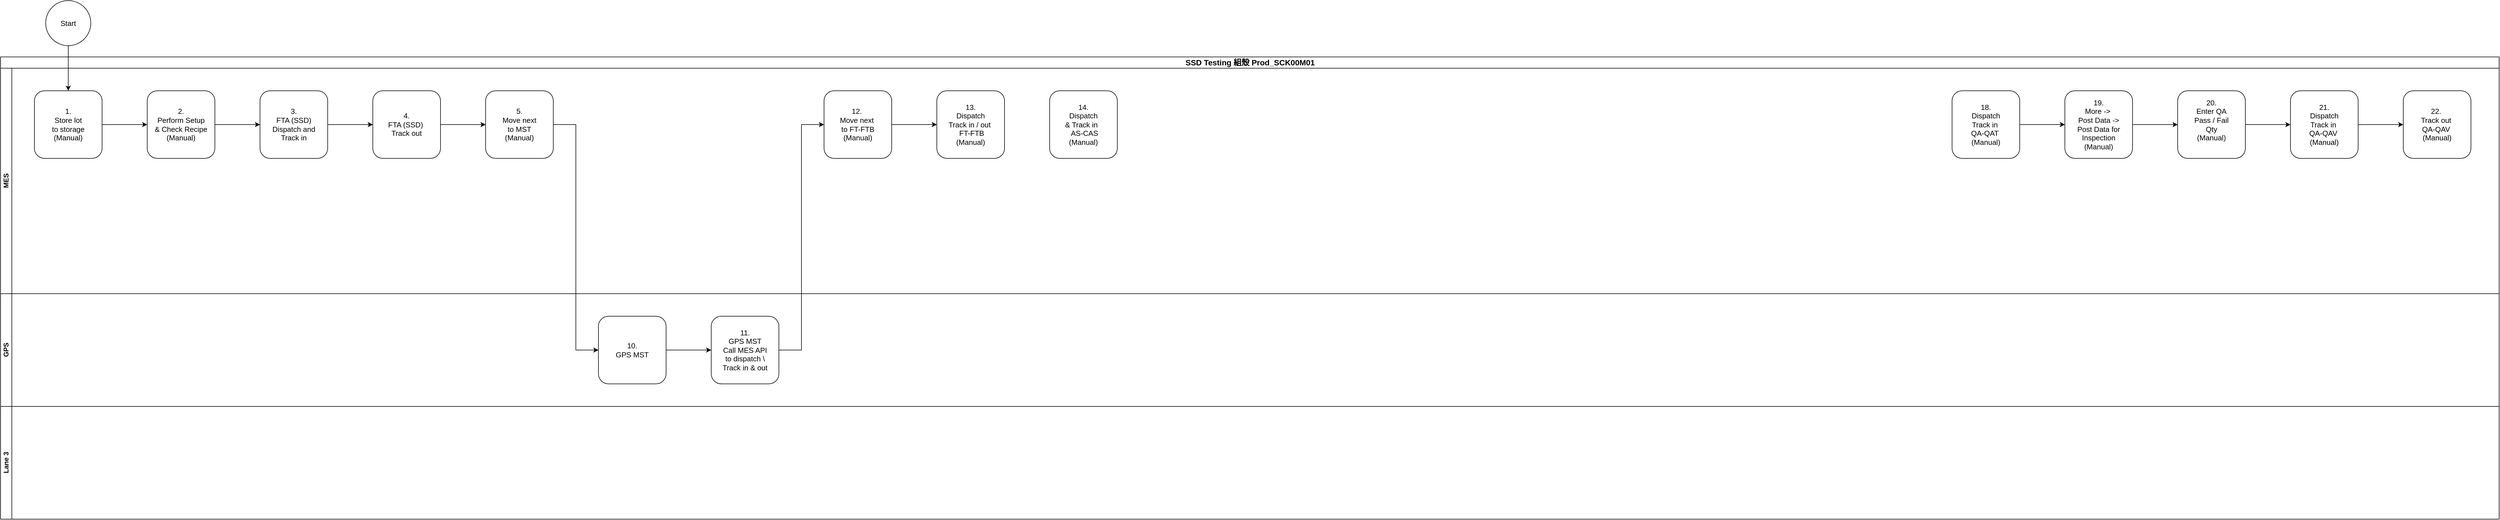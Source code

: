 <mxfile version="22.1.16" type="github" pages="2">
  <diagram name="Testing 組殼 Prod SCK00M01" id="VtEyXnvxtjtlxtF73gRq">
    <mxGraphModel dx="1979" dy="1145" grid="1" gridSize="10" guides="1" tooltips="1" connect="1" arrows="1" fold="1" page="0" pageScale="1" pageWidth="1169" pageHeight="827" math="0" shadow="0">
      <root>
        <mxCell id="ZjPLEvT_vaRUvgcbaxpD-0" />
        <mxCell id="ZjPLEvT_vaRUvgcbaxpD-1" parent="ZjPLEvT_vaRUvgcbaxpD-0" />
        <mxCell id="ZjPLEvT_vaRUvgcbaxpD-2" value="&lt;span style=&quot;font-size: 14px;&quot;&gt;SSD Testing 組殼 Prod_SCK00M01&lt;/span&gt;" style="swimlane;childLayout=stackLayout;resizeParent=1;resizeParentMax=0;horizontal=1;startSize=20;horizontalStack=0;html=1;" vertex="1" parent="ZjPLEvT_vaRUvgcbaxpD-1">
          <mxGeometry x="20" y="140" width="4430" height="820" as="geometry" />
        </mxCell>
        <mxCell id="ZjPLEvT_vaRUvgcbaxpD-3" value="MES" style="swimlane;startSize=20;horizontal=0;html=1;" vertex="1" parent="ZjPLEvT_vaRUvgcbaxpD-2">
          <mxGeometry y="20" width="4430" height="400" as="geometry" />
        </mxCell>
        <mxCell id="ZjPLEvT_vaRUvgcbaxpD-4" style="edgeStyle=orthogonalEdgeStyle;rounded=0;orthogonalLoop=1;jettySize=auto;html=1;exitX=1;exitY=0.5;exitDx=0;exitDy=0;entryX=0;entryY=0.5;entryDx=0;entryDy=0;" edge="1" parent="ZjPLEvT_vaRUvgcbaxpD-3" source="ZjPLEvT_vaRUvgcbaxpD-5" target="ZjPLEvT_vaRUvgcbaxpD-7">
          <mxGeometry relative="1" as="geometry" />
        </mxCell>
        <mxCell id="ZjPLEvT_vaRUvgcbaxpD-5" value="&lt;font style=&quot;font-size: 13px;&quot;&gt;1.&lt;br&gt;Store lot &lt;br&gt;to storage&lt;br&gt;(Manual)&lt;br&gt;&lt;/font&gt;" style="rounded=1;whiteSpace=wrap;html=1;" vertex="1" parent="ZjPLEvT_vaRUvgcbaxpD-3">
          <mxGeometry x="60" y="40" width="120" height="120" as="geometry" />
        </mxCell>
        <mxCell id="ZjPLEvT_vaRUvgcbaxpD-6" style="edgeStyle=orthogonalEdgeStyle;rounded=0;orthogonalLoop=1;jettySize=auto;html=1;exitX=1;exitY=0.5;exitDx=0;exitDy=0;entryX=0;entryY=0.5;entryDx=0;entryDy=0;" edge="1" parent="ZjPLEvT_vaRUvgcbaxpD-3" source="ZjPLEvT_vaRUvgcbaxpD-7" target="ZjPLEvT_vaRUvgcbaxpD-9">
          <mxGeometry relative="1" as="geometry" />
        </mxCell>
        <mxCell id="ZjPLEvT_vaRUvgcbaxpD-7" value="&lt;font style=&quot;font-size: 13px;&quot;&gt;2. &lt;br&gt;Perform Setup&lt;br&gt;&amp;amp; Check Recipe&lt;br&gt;(Manual)&lt;br&gt;&lt;/font&gt;" style="rounded=1;whiteSpace=wrap;html=1;" vertex="1" parent="ZjPLEvT_vaRUvgcbaxpD-3">
          <mxGeometry x="260" y="40" width="120" height="120" as="geometry" />
        </mxCell>
        <mxCell id="ZjPLEvT_vaRUvgcbaxpD-8" style="edgeStyle=orthogonalEdgeStyle;rounded=0;orthogonalLoop=1;jettySize=auto;html=1;exitX=1;exitY=0.5;exitDx=0;exitDy=0;entryX=0;entryY=0.5;entryDx=0;entryDy=0;" edge="1" parent="ZjPLEvT_vaRUvgcbaxpD-3" source="ZjPLEvT_vaRUvgcbaxpD-9" target="ZjPLEvT_vaRUvgcbaxpD-11">
          <mxGeometry relative="1" as="geometry" />
        </mxCell>
        <mxCell id="ZjPLEvT_vaRUvgcbaxpD-9" value="&lt;font style=&quot;font-size: 13px;&quot;&gt;3. &lt;br&gt;FTA (SSD)&lt;br&gt;Dispatch and &lt;br&gt;Track in&lt;br&gt;&lt;/font&gt;" style="rounded=1;whiteSpace=wrap;html=1;" vertex="1" parent="ZjPLEvT_vaRUvgcbaxpD-3">
          <mxGeometry x="460" y="40" width="120" height="120" as="geometry" />
        </mxCell>
        <mxCell id="ZjPLEvT_vaRUvgcbaxpD-10" style="edgeStyle=orthogonalEdgeStyle;rounded=0;orthogonalLoop=1;jettySize=auto;html=1;exitX=1;exitY=0.5;exitDx=0;exitDy=0;entryX=0;entryY=0.5;entryDx=0;entryDy=0;" edge="1" parent="ZjPLEvT_vaRUvgcbaxpD-3" source="ZjPLEvT_vaRUvgcbaxpD-11" target="ZjPLEvT_vaRUvgcbaxpD-17">
          <mxGeometry relative="1" as="geometry">
            <mxPoint x="860" y="100" as="targetPoint" />
          </mxGeometry>
        </mxCell>
        <mxCell id="ZjPLEvT_vaRUvgcbaxpD-11" value="&lt;font style=&quot;font-size: 13px;&quot;&gt;4. &lt;br&gt;FTA (SSD)&amp;nbsp;&lt;br&gt;Track out&lt;br&gt;&lt;/font&gt;" style="rounded=1;whiteSpace=wrap;html=1;" vertex="1" parent="ZjPLEvT_vaRUvgcbaxpD-3">
          <mxGeometry x="660" y="40" width="120" height="120" as="geometry" />
        </mxCell>
        <mxCell id="ZjPLEvT_vaRUvgcbaxpD-17" value="&lt;font style=&quot;font-size: 13px;&quot;&gt;5. &lt;br&gt;Move next &lt;br&gt;to MST&lt;br&gt;(Manual)&lt;br&gt;&lt;/font&gt;" style="rounded=1;whiteSpace=wrap;html=1;" vertex="1" parent="ZjPLEvT_vaRUvgcbaxpD-3">
          <mxGeometry x="860" y="40" width="120" height="120" as="geometry" />
        </mxCell>
        <mxCell id="ZjPLEvT_vaRUvgcbaxpD-35" style="edgeStyle=orthogonalEdgeStyle;rounded=0;orthogonalLoop=1;jettySize=auto;html=1;exitX=1;exitY=0.5;exitDx=0;exitDy=0;entryX=0;entryY=0.5;entryDx=0;entryDy=0;" edge="1" parent="ZjPLEvT_vaRUvgcbaxpD-3" source="ZjPLEvT_vaRUvgcbaxpD-36" target="ZjPLEvT_vaRUvgcbaxpD-38">
          <mxGeometry relative="1" as="geometry" />
        </mxCell>
        <mxCell id="ZjPLEvT_vaRUvgcbaxpD-36" value="&lt;font style=&quot;font-size: 13px;&quot;&gt;12.&amp;nbsp;&lt;br&gt;Move next&amp;nbsp;&lt;br&gt;to FT-FTB&lt;br&gt;(Manual)&lt;br&gt;&lt;/font&gt;" style="rounded=1;whiteSpace=wrap;html=1;" vertex="1" parent="ZjPLEvT_vaRUvgcbaxpD-3">
          <mxGeometry x="1460" y="40" width="120" height="120" as="geometry" />
        </mxCell>
        <mxCell id="ZjPLEvT_vaRUvgcbaxpD-38" value="&lt;font style=&quot;font-size: 13px;&quot;&gt;13. &lt;br&gt;Dispatch&lt;br&gt;Track in / out&amp;nbsp;&lt;br&gt;&amp;nbsp;FT-FTB&lt;br&gt;(Manual)&lt;br&gt;&lt;/font&gt;" style="rounded=1;whiteSpace=wrap;html=1;" vertex="1" parent="ZjPLEvT_vaRUvgcbaxpD-3">
          <mxGeometry x="1660" y="40" width="120" height="120" as="geometry" />
        </mxCell>
        <mxCell id="ZjPLEvT_vaRUvgcbaxpD-39" style="edgeStyle=orthogonalEdgeStyle;rounded=0;orthogonalLoop=1;jettySize=auto;html=1;exitX=1;exitY=0.5;exitDx=0;exitDy=0;entryX=0;entryY=0.5;entryDx=0;entryDy=0;" edge="1" parent="ZjPLEvT_vaRUvgcbaxpD-3" source="ZjPLEvT_vaRUvgcbaxpD-40" target="ZjPLEvT_vaRUvgcbaxpD-42">
          <mxGeometry relative="1" as="geometry" />
        </mxCell>
        <mxCell id="ZjPLEvT_vaRUvgcbaxpD-40" value="&lt;font style=&quot;font-size: 13px;&quot;&gt;18. &lt;br&gt;Dispatch&lt;br&gt;Track in&amp;nbsp;&lt;br&gt;QA-QAT&amp;nbsp;&lt;br&gt;(Manual)&lt;br&gt;&lt;/font&gt;" style="rounded=1;whiteSpace=wrap;html=1;" vertex="1" parent="ZjPLEvT_vaRUvgcbaxpD-3">
          <mxGeometry x="3460" y="40" width="120" height="120" as="geometry" />
        </mxCell>
        <mxCell id="ZjPLEvT_vaRUvgcbaxpD-41" style="edgeStyle=orthogonalEdgeStyle;rounded=0;orthogonalLoop=1;jettySize=auto;html=1;exitX=1;exitY=0.5;exitDx=0;exitDy=0;entryX=0;entryY=0.5;entryDx=0;entryDy=0;" edge="1" parent="ZjPLEvT_vaRUvgcbaxpD-3" source="ZjPLEvT_vaRUvgcbaxpD-42" target="ZjPLEvT_vaRUvgcbaxpD-44">
          <mxGeometry relative="1" as="geometry" />
        </mxCell>
        <mxCell id="ZjPLEvT_vaRUvgcbaxpD-42" value="&lt;font style=&quot;font-size: 13px;&quot;&gt;19. &lt;br&gt;More -&amp;gt;&amp;nbsp;&lt;br&gt;Post Data -&amp;gt;&lt;br&gt;Post Data for Inspection&lt;br&gt;(Manual)&lt;br&gt;&lt;/font&gt;" style="rounded=1;whiteSpace=wrap;html=1;" vertex="1" parent="ZjPLEvT_vaRUvgcbaxpD-3">
          <mxGeometry x="3660" y="40" width="120" height="120" as="geometry" />
        </mxCell>
        <mxCell id="ZjPLEvT_vaRUvgcbaxpD-43" style="edgeStyle=orthogonalEdgeStyle;rounded=0;orthogonalLoop=1;jettySize=auto;html=1;exitX=1;exitY=0.5;exitDx=0;exitDy=0;entryX=0;entryY=0.5;entryDx=0;entryDy=0;" edge="1" parent="ZjPLEvT_vaRUvgcbaxpD-3" source="ZjPLEvT_vaRUvgcbaxpD-44" target="ZjPLEvT_vaRUvgcbaxpD-46">
          <mxGeometry relative="1" as="geometry" />
        </mxCell>
        <mxCell id="ZjPLEvT_vaRUvgcbaxpD-44" value="&lt;font style=&quot;font-size: 13px;&quot;&gt;20. &lt;br&gt;Enter QA &lt;br&gt;Pass / Fail&lt;br&gt;Qty&lt;br&gt;(Manual)&lt;br&gt;&lt;br&gt;&lt;/font&gt;" style="rounded=1;whiteSpace=wrap;html=1;" vertex="1" parent="ZjPLEvT_vaRUvgcbaxpD-3">
          <mxGeometry x="3860" y="40" width="120" height="120" as="geometry" />
        </mxCell>
        <mxCell id="ZjPLEvT_vaRUvgcbaxpD-45" style="edgeStyle=orthogonalEdgeStyle;rounded=0;orthogonalLoop=1;jettySize=auto;html=1;exitX=1;exitY=0.5;exitDx=0;exitDy=0;entryX=0;entryY=0.5;entryDx=0;entryDy=0;" edge="1" parent="ZjPLEvT_vaRUvgcbaxpD-3" source="ZjPLEvT_vaRUvgcbaxpD-46" target="ZjPLEvT_vaRUvgcbaxpD-47">
          <mxGeometry relative="1" as="geometry" />
        </mxCell>
        <mxCell id="ZjPLEvT_vaRUvgcbaxpD-46" value="&lt;font style=&quot;font-size: 13px;&quot;&gt;21. &lt;br&gt;Dispatch&lt;br&gt;Track in&amp;nbsp;&lt;br&gt;QA-QAV&amp;nbsp;&lt;br&gt;(Manual)&lt;br&gt;&lt;/font&gt;" style="rounded=1;whiteSpace=wrap;html=1;" vertex="1" parent="ZjPLEvT_vaRUvgcbaxpD-3">
          <mxGeometry x="4060" y="40" width="120" height="120" as="geometry" />
        </mxCell>
        <mxCell id="ZjPLEvT_vaRUvgcbaxpD-47" value="&lt;font style=&quot;font-size: 13px;&quot;&gt;22.&amp;nbsp;&lt;br&gt;Track out&amp;nbsp;&lt;br&gt;QA-QAV&amp;nbsp;&lt;br&gt;(Manual)&lt;br&gt;&lt;/font&gt;" style="rounded=1;whiteSpace=wrap;html=1;" vertex="1" parent="ZjPLEvT_vaRUvgcbaxpD-3">
          <mxGeometry x="4260" y="40" width="120" height="120" as="geometry" />
        </mxCell>
        <mxCell id="FKZvdiM3d8KpAC-lXiIu-1" value="&lt;font style=&quot;font-size: 13px;&quot;&gt;14. &lt;br&gt;Dispatch &lt;br&gt;&amp;amp; Track in&amp;nbsp;&amp;nbsp;&lt;br&gt;&amp;nbsp;AS-CAS&lt;br&gt;(Manual)&lt;br&gt;&lt;/font&gt;" style="rounded=1;whiteSpace=wrap;html=1;" vertex="1" parent="ZjPLEvT_vaRUvgcbaxpD-3">
          <mxGeometry x="1860" y="40" width="120" height="120" as="geometry" />
        </mxCell>
        <mxCell id="ZjPLEvT_vaRUvgcbaxpD-48" value="GPS" style="swimlane;startSize=20;horizontal=0;html=1;" vertex="1" parent="ZjPLEvT_vaRUvgcbaxpD-2">
          <mxGeometry y="420" width="4430" height="200" as="geometry" />
        </mxCell>
        <mxCell id="ZjPLEvT_vaRUvgcbaxpD-49" style="edgeStyle=orthogonalEdgeStyle;rounded=0;orthogonalLoop=1;jettySize=auto;html=1;exitX=1;exitY=0.5;exitDx=0;exitDy=0;entryX=0;entryY=0.5;entryDx=0;entryDy=0;" edge="1" parent="ZjPLEvT_vaRUvgcbaxpD-48" source="ZjPLEvT_vaRUvgcbaxpD-50" target="ZjPLEvT_vaRUvgcbaxpD-51">
          <mxGeometry relative="1" as="geometry" />
        </mxCell>
        <mxCell id="ZjPLEvT_vaRUvgcbaxpD-50" value="&lt;font style=&quot;font-size: 13px;&quot;&gt;10. &lt;br&gt;GPS MST&lt;br&gt;&lt;/font&gt;" style="rounded=1;whiteSpace=wrap;html=1;" vertex="1" parent="ZjPLEvT_vaRUvgcbaxpD-48">
          <mxGeometry x="1060" y="40" width="120" height="120" as="geometry" />
        </mxCell>
        <mxCell id="ZjPLEvT_vaRUvgcbaxpD-51" value="&lt;font style=&quot;font-size: 13px;&quot;&gt;11. &lt;br&gt;GPS MST&lt;br&gt;Call MES API &lt;br&gt;to dispatch \&lt;br&gt;Track in &amp;amp; out&lt;br&gt;&lt;/font&gt;" style="rounded=1;whiteSpace=wrap;html=1;" vertex="1" parent="ZjPLEvT_vaRUvgcbaxpD-48">
          <mxGeometry x="1260" y="40" width="120" height="120" as="geometry" />
        </mxCell>
        <mxCell id="ZjPLEvT_vaRUvgcbaxpD-52" value="Lane 3" style="swimlane;startSize=20;horizontal=0;html=1;" vertex="1" parent="ZjPLEvT_vaRUvgcbaxpD-2">
          <mxGeometry y="620" width="4430" height="200" as="geometry" />
        </mxCell>
        <mxCell id="ZjPLEvT_vaRUvgcbaxpD-53" style="edgeStyle=orthogonalEdgeStyle;rounded=0;orthogonalLoop=1;jettySize=auto;html=1;exitX=1;exitY=0.5;exitDx=0;exitDy=0;entryX=0;entryY=0.5;entryDx=0;entryDy=0;" edge="1" parent="ZjPLEvT_vaRUvgcbaxpD-2" source="ZjPLEvT_vaRUvgcbaxpD-17" target="ZjPLEvT_vaRUvgcbaxpD-50">
          <mxGeometry relative="1" as="geometry" />
        </mxCell>
        <mxCell id="FKZvdiM3d8KpAC-lXiIu-0" style="edgeStyle=orthogonalEdgeStyle;rounded=0;orthogonalLoop=1;jettySize=auto;html=1;exitX=1;exitY=0.5;exitDx=0;exitDy=0;entryX=0;entryY=0.5;entryDx=0;entryDy=0;" edge="1" parent="ZjPLEvT_vaRUvgcbaxpD-2" source="ZjPLEvT_vaRUvgcbaxpD-51" target="ZjPLEvT_vaRUvgcbaxpD-36">
          <mxGeometry relative="1" as="geometry" />
        </mxCell>
        <mxCell id="ZjPLEvT_vaRUvgcbaxpD-55" style="edgeStyle=orthogonalEdgeStyle;rounded=0;orthogonalLoop=1;jettySize=auto;html=1;exitX=0.5;exitY=1;exitDx=0;exitDy=0;entryX=0.5;entryY=0;entryDx=0;entryDy=0;" edge="1" parent="ZjPLEvT_vaRUvgcbaxpD-1" source="ZjPLEvT_vaRUvgcbaxpD-56" target="ZjPLEvT_vaRUvgcbaxpD-5">
          <mxGeometry relative="1" as="geometry" />
        </mxCell>
        <mxCell id="ZjPLEvT_vaRUvgcbaxpD-56" value="&lt;font style=&quot;font-size: 13px;&quot;&gt;Start&lt;/font&gt;" style="ellipse;whiteSpace=wrap;html=1;aspect=fixed;" vertex="1" parent="ZjPLEvT_vaRUvgcbaxpD-1">
          <mxGeometry x="100" y="40" width="80" height="80" as="geometry" />
        </mxCell>
      </root>
    </mxGraphModel>
  </diagram>
  <diagram name="SSD Testing 不組殼 Prod S0K00M01" id="Mfq-cFtSlNQOb0LYSINd">
    <mxGraphModel dx="2328" dy="1347" grid="1" gridSize="10" guides="1" tooltips="1" connect="1" arrows="1" fold="1" page="0" pageScale="1" pageWidth="1169" pageHeight="827" math="0" shadow="0">
      <root>
        <mxCell id="0" />
        <mxCell id="1" parent="0" />
        <mxCell id="GfFlqZ9XHPKxG8nevZgK-1" value="&lt;span style=&quot;font-size: 14px;&quot;&gt;SSD Testing 不組殼 Prod_S0K00M01&lt;/span&gt;" style="swimlane;childLayout=stackLayout;resizeParent=1;resizeParentMax=0;horizontal=1;startSize=20;horizontalStack=0;html=1;" vertex="1" parent="1">
          <mxGeometry x="20" y="140" width="4430" height="820" as="geometry" />
        </mxCell>
        <mxCell id="GfFlqZ9XHPKxG8nevZgK-2" value="MES" style="swimlane;startSize=20;horizontal=0;html=1;" vertex="1" parent="GfFlqZ9XHPKxG8nevZgK-1">
          <mxGeometry y="20" width="4430" height="400" as="geometry" />
        </mxCell>
        <mxCell id="GfFlqZ9XHPKxG8nevZgK-11" style="edgeStyle=orthogonalEdgeStyle;rounded=0;orthogonalLoop=1;jettySize=auto;html=1;exitX=1;exitY=0.5;exitDx=0;exitDy=0;entryX=0;entryY=0.5;entryDx=0;entryDy=0;" edge="1" parent="GfFlqZ9XHPKxG8nevZgK-2" source="GfFlqZ9XHPKxG8nevZgK-6" target="GfFlqZ9XHPKxG8nevZgK-8">
          <mxGeometry relative="1" as="geometry" />
        </mxCell>
        <mxCell id="GfFlqZ9XHPKxG8nevZgK-6" value="&lt;font style=&quot;font-size: 13px;&quot;&gt;1.&lt;br&gt;Store lot &lt;br&gt;to storage&lt;br&gt;(Manual)&lt;br&gt;&lt;/font&gt;" style="rounded=1;whiteSpace=wrap;html=1;" vertex="1" parent="GfFlqZ9XHPKxG8nevZgK-2">
          <mxGeometry x="60" y="40" width="120" height="120" as="geometry" />
        </mxCell>
        <mxCell id="GfFlqZ9XHPKxG8nevZgK-12" style="edgeStyle=orthogonalEdgeStyle;rounded=0;orthogonalLoop=1;jettySize=auto;html=1;exitX=1;exitY=0.5;exitDx=0;exitDy=0;entryX=0;entryY=0.5;entryDx=0;entryDy=0;" edge="1" parent="GfFlqZ9XHPKxG8nevZgK-2" source="GfFlqZ9XHPKxG8nevZgK-8" target="GfFlqZ9XHPKxG8nevZgK-10">
          <mxGeometry relative="1" as="geometry" />
        </mxCell>
        <mxCell id="GfFlqZ9XHPKxG8nevZgK-8" value="&lt;font style=&quot;font-size: 13px;&quot;&gt;2. &lt;br&gt;Perform Setup&lt;br&gt;&amp;amp; Check Recipe&amp;nbsp;&lt;br&gt;on FTA, FTB, QCT&lt;br&gt;(Manual)&lt;br&gt;&lt;br&gt;&lt;/font&gt;" style="rounded=1;whiteSpace=wrap;html=1;" vertex="1" parent="GfFlqZ9XHPKxG8nevZgK-2">
          <mxGeometry x="260" y="40" width="120" height="120" as="geometry" />
        </mxCell>
        <mxCell id="GfFlqZ9XHPKxG8nevZgK-14" style="edgeStyle=orthogonalEdgeStyle;rounded=0;orthogonalLoop=1;jettySize=auto;html=1;exitX=1;exitY=0.5;exitDx=0;exitDy=0;entryX=0;entryY=0.5;entryDx=0;entryDy=0;" edge="1" parent="GfFlqZ9XHPKxG8nevZgK-2" source="GfFlqZ9XHPKxG8nevZgK-10" target="GfFlqZ9XHPKxG8nevZgK-13">
          <mxGeometry relative="1" as="geometry" />
        </mxCell>
        <mxCell id="GfFlqZ9XHPKxG8nevZgK-10" value="&lt;font style=&quot;font-size: 13px;&quot;&gt;3. &lt;br&gt;FTA (SSD)&lt;br&gt;Dispatch and &lt;br&gt;Track in&lt;br&gt;&lt;/font&gt;" style="rounded=1;whiteSpace=wrap;html=1;" vertex="1" parent="GfFlqZ9XHPKxG8nevZgK-2">
          <mxGeometry x="460" y="40" width="120" height="120" as="geometry" />
        </mxCell>
        <mxCell id="GfFlqZ9XHPKxG8nevZgK-16" style="edgeStyle=orthogonalEdgeStyle;rounded=0;orthogonalLoop=1;jettySize=auto;html=1;exitX=1;exitY=0.5;exitDx=0;exitDy=0;entryX=0;entryY=0.5;entryDx=0;entryDy=0;" edge="1" parent="GfFlqZ9XHPKxG8nevZgK-2" source="GfFlqZ9XHPKxG8nevZgK-13" target="GfFlqZ9XHPKxG8nevZgK-15">
          <mxGeometry relative="1" as="geometry" />
        </mxCell>
        <mxCell id="GfFlqZ9XHPKxG8nevZgK-13" value="&lt;font style=&quot;font-size: 13px;&quot;&gt;4. &lt;br&gt;FTA (SSD)&amp;nbsp;&lt;br&gt;Track out&lt;br&gt;&lt;/font&gt;" style="rounded=1;whiteSpace=wrap;html=1;" vertex="1" parent="GfFlqZ9XHPKxG8nevZgK-2">
          <mxGeometry x="660" y="40" width="120" height="120" as="geometry" />
        </mxCell>
        <mxCell id="GfFlqZ9XHPKxG8nevZgK-20" style="edgeStyle=orthogonalEdgeStyle;rounded=0;orthogonalLoop=1;jettySize=auto;html=1;exitX=0.5;exitY=1;exitDx=0;exitDy=0;entryX=0;entryY=0.5;entryDx=0;entryDy=0;" edge="1" parent="GfFlqZ9XHPKxG8nevZgK-2" source="GfFlqZ9XHPKxG8nevZgK-15" target="GfFlqZ9XHPKxG8nevZgK-19">
          <mxGeometry relative="1" as="geometry" />
        </mxCell>
        <mxCell id="GfFlqZ9XHPKxG8nevZgK-22" value="&lt;font style=&quot;font-size: 13px;&quot;&gt;Yes&lt;/font&gt;" style="edgeLabel;html=1;align=center;verticalAlign=middle;resizable=0;points=[];" vertex="1" connectable="0" parent="GfFlqZ9XHPKxG8nevZgK-20">
          <mxGeometry x="-0.586" y="-1" relative="1" as="geometry">
            <mxPoint as="offset" />
          </mxGeometry>
        </mxCell>
        <mxCell id="GfFlqZ9XHPKxG8nevZgK-35" style="edgeStyle=orthogonalEdgeStyle;rounded=0;orthogonalLoop=1;jettySize=auto;html=1;exitX=1;exitY=0.5;exitDx=0;exitDy=0;" edge="1" parent="GfFlqZ9XHPKxG8nevZgK-2" source="GfFlqZ9XHPKxG8nevZgK-15">
          <mxGeometry relative="1" as="geometry">
            <mxPoint x="1660" y="100" as="targetPoint" />
          </mxGeometry>
        </mxCell>
        <mxCell id="GfFlqZ9XHPKxG8nevZgK-36" value="&lt;font style=&quot;font-size: 13px;&quot;&gt;No&lt;/font&gt;" style="edgeLabel;html=1;align=center;verticalAlign=middle;resizable=0;points=[];" vertex="1" connectable="0" parent="GfFlqZ9XHPKxG8nevZgK-35">
          <mxGeometry x="-0.23" y="-1" relative="1" as="geometry">
            <mxPoint as="offset" />
          </mxGeometry>
        </mxCell>
        <mxCell id="GfFlqZ9XHPKxG8nevZgK-15" value="&lt;font style=&quot;font-size: 13px;&quot;&gt;5. &lt;br&gt;Is 上載板 (Load)?&lt;br&gt;( 是否使用&lt;br&gt;MST 960機台 )&amp;nbsp;&lt;br&gt;&lt;/font&gt;" style="rhombus;whiteSpace=wrap;html=1;" vertex="1" parent="GfFlqZ9XHPKxG8nevZgK-2">
          <mxGeometry x="860" y="40" width="120" height="120" as="geometry" />
        </mxCell>
        <mxCell id="GfFlqZ9XHPKxG8nevZgK-17" value="&lt;font style=&quot;font-size: 13px;&quot;&gt;9. &lt;br&gt;Move next &lt;br&gt;to MST&lt;br&gt;(Manual)&lt;br&gt;&lt;/font&gt;" style="rounded=1;whiteSpace=wrap;html=1;" vertex="1" parent="GfFlqZ9XHPKxG8nevZgK-2">
          <mxGeometry x="1660" y="40" width="120" height="120" as="geometry" />
        </mxCell>
        <mxCell id="GfFlqZ9XHPKxG8nevZgK-26" style="edgeStyle=orthogonalEdgeStyle;rounded=0;orthogonalLoop=1;jettySize=auto;html=1;exitX=1;exitY=0.5;exitDx=0;exitDy=0;" edge="1" parent="GfFlqZ9XHPKxG8nevZgK-2" source="GfFlqZ9XHPKxG8nevZgK-19" target="GfFlqZ9XHPKxG8nevZgK-24">
          <mxGeometry relative="1" as="geometry" />
        </mxCell>
        <mxCell id="GfFlqZ9XHPKxG8nevZgK-19" value="&lt;font style=&quot;font-size: 13px;&quot;&gt;6. &lt;br&gt;Move next&lt;br&gt;to LN-BMS&lt;br&gt;(optional step)&lt;br&gt;(Manual)&lt;br&gt;&lt;br&gt;&lt;/font&gt;" style="rounded=1;whiteSpace=wrap;html=1;" vertex="1" parent="GfFlqZ9XHPKxG8nevZgK-2">
          <mxGeometry x="1060" y="240" width="120" height="120" as="geometry" />
        </mxCell>
        <mxCell id="GfFlqZ9XHPKxG8nevZgK-27" style="edgeStyle=orthogonalEdgeStyle;rounded=0;orthogonalLoop=1;jettySize=auto;html=1;exitX=1;exitY=0.5;exitDx=0;exitDy=0;entryX=0;entryY=0.5;entryDx=0;entryDy=0;" edge="1" parent="GfFlqZ9XHPKxG8nevZgK-2" source="GfFlqZ9XHPKxG8nevZgK-24" target="GfFlqZ9XHPKxG8nevZgK-25">
          <mxGeometry relative="1" as="geometry" />
        </mxCell>
        <mxCell id="GfFlqZ9XHPKxG8nevZgK-24" value="&lt;font style=&quot;font-size: 13px;&quot;&gt;7. &lt;br&gt;Track in to&amp;nbsp;&lt;br&gt;LN-BMS&lt;br&gt;(Manual)&lt;br&gt;&lt;/font&gt;" style="rounded=1;whiteSpace=wrap;html=1;" vertex="1" parent="GfFlqZ9XHPKxG8nevZgK-2">
          <mxGeometry x="1260" y="240" width="120" height="120" as="geometry" />
        </mxCell>
        <mxCell id="GfFlqZ9XHPKxG8nevZgK-28" style="edgeStyle=orthogonalEdgeStyle;rounded=0;orthogonalLoop=1;jettySize=auto;html=1;exitX=1;exitY=0.5;exitDx=0;exitDy=0;entryX=0;entryY=0.5;entryDx=0;entryDy=0;" edge="1" parent="GfFlqZ9XHPKxG8nevZgK-2" source="GfFlqZ9XHPKxG8nevZgK-25" target="GfFlqZ9XHPKxG8nevZgK-17">
          <mxGeometry relative="1" as="geometry" />
        </mxCell>
        <mxCell id="GfFlqZ9XHPKxG8nevZgK-25" value="&lt;font style=&quot;font-size: 13px;&quot;&gt;8. &lt;br&gt;Track out&amp;nbsp;&lt;br&gt;LN-BMS&lt;br&gt;(Manual)&lt;br&gt;&lt;/font&gt;" style="rounded=1;whiteSpace=wrap;html=1;" vertex="1" parent="GfFlqZ9XHPKxG8nevZgK-2">
          <mxGeometry x="1460" y="240" width="120" height="120" as="geometry" />
        </mxCell>
        <mxCell id="GfFlqZ9XHPKxG8nevZgK-38" style="edgeStyle=orthogonalEdgeStyle;rounded=0;orthogonalLoop=1;jettySize=auto;html=1;exitX=1;exitY=0.5;exitDx=0;exitDy=0;entryX=0;entryY=0.5;entryDx=0;entryDy=0;" edge="1" parent="GfFlqZ9XHPKxG8nevZgK-2" source="GfFlqZ9XHPKxG8nevZgK-33" target="GfFlqZ9XHPKxG8nevZgK-37">
          <mxGeometry relative="1" as="geometry" />
        </mxCell>
        <mxCell id="GfFlqZ9XHPKxG8nevZgK-43" value="&lt;font style=&quot;font-size: 13px;&quot;&gt;Yes&lt;/font&gt;" style="edgeLabel;html=1;align=center;verticalAlign=middle;resizable=0;points=[];" vertex="1" connectable="0" parent="GfFlqZ9XHPKxG8nevZgK-38">
          <mxGeometry x="-0.25" y="1" relative="1" as="geometry">
            <mxPoint as="offset" />
          </mxGeometry>
        </mxCell>
        <mxCell id="GfFlqZ9XHPKxG8nevZgK-45" style="edgeStyle=orthogonalEdgeStyle;rounded=0;orthogonalLoop=1;jettySize=auto;html=1;exitX=0.5;exitY=0;exitDx=0;exitDy=0;entryX=0;entryY=0.5;entryDx=0;entryDy=0;" edge="1" parent="GfFlqZ9XHPKxG8nevZgK-2" source="GfFlqZ9XHPKxG8nevZgK-33" target="GfFlqZ9XHPKxG8nevZgK-44">
          <mxGeometry relative="1" as="geometry" />
        </mxCell>
        <mxCell id="GfFlqZ9XHPKxG8nevZgK-46" value="&lt;font style=&quot;font-size: 13px;&quot;&gt;No&lt;/font&gt;" style="edgeLabel;html=1;align=center;verticalAlign=middle;resizable=0;points=[];" vertex="1" connectable="0" parent="GfFlqZ9XHPKxG8nevZgK-45">
          <mxGeometry x="-0.875" relative="1" as="geometry">
            <mxPoint as="offset" />
          </mxGeometry>
        </mxCell>
        <mxCell id="GfFlqZ9XHPKxG8nevZgK-33" value="&lt;font style=&quot;font-size: 13px;&quot;&gt;12. &lt;br&gt;Is 下載(unload)?&lt;br&gt;( 是否使用&lt;br&gt;MST 960機台 )&amp;nbsp;&lt;br&gt;&lt;/font&gt;" style="rhombus;whiteSpace=wrap;html=1;" vertex="1" parent="GfFlqZ9XHPKxG8nevZgK-2">
          <mxGeometry x="2260" y="240" width="120" height="120" as="geometry" />
        </mxCell>
        <mxCell id="GfFlqZ9XHPKxG8nevZgK-42" style="edgeStyle=orthogonalEdgeStyle;rounded=0;orthogonalLoop=1;jettySize=auto;html=1;exitX=1;exitY=0.5;exitDx=0;exitDy=0;entryX=0;entryY=0.5;entryDx=0;entryDy=0;" edge="1" parent="GfFlqZ9XHPKxG8nevZgK-2" source="GfFlqZ9XHPKxG8nevZgK-37" target="GfFlqZ9XHPKxG8nevZgK-40">
          <mxGeometry relative="1" as="geometry" />
        </mxCell>
        <mxCell id="GfFlqZ9XHPKxG8nevZgK-37" value="&lt;font style=&quot;font-size: 13px;&quot;&gt;13. &lt;br&gt;Move Next &lt;br&gt;to&amp;nbsp;LN-AMS&lt;br&gt;(Optional Step)&lt;br&gt;(Manual)&lt;br&gt;&lt;/font&gt;" style="rounded=1;whiteSpace=wrap;html=1;" vertex="1" parent="GfFlqZ9XHPKxG8nevZgK-2">
          <mxGeometry x="2460" y="240" width="120" height="120" as="geometry" />
        </mxCell>
        <mxCell id="GfFlqZ9XHPKxG8nevZgK-40" value="&lt;font style=&quot;font-size: 13px;&quot;&gt;14. &lt;br&gt;Track in to&amp;nbsp;&lt;br&gt;LN-AMS&lt;br&gt;(Manual)&lt;br&gt;&lt;/font&gt;" style="rounded=1;whiteSpace=wrap;html=1;" vertex="1" parent="GfFlqZ9XHPKxG8nevZgK-2">
          <mxGeometry x="2660" y="240" width="120" height="120" as="geometry" />
        </mxCell>
        <mxCell id="GfFlqZ9XHPKxG8nevZgK-47" style="edgeStyle=orthogonalEdgeStyle;rounded=0;orthogonalLoop=1;jettySize=auto;html=1;exitX=1;exitY=0.5;exitDx=0;exitDy=0;entryX=0;entryY=0.5;entryDx=0;entryDy=0;" edge="1" parent="GfFlqZ9XHPKxG8nevZgK-2" source="GfFlqZ9XHPKxG8nevZgK-41" target="GfFlqZ9XHPKxG8nevZgK-44">
          <mxGeometry relative="1" as="geometry" />
        </mxCell>
        <mxCell id="GfFlqZ9XHPKxG8nevZgK-41" value="&lt;font style=&quot;font-size: 13px;&quot;&gt;15. &lt;br&gt;Track out&amp;nbsp;&lt;br&gt;LN-AMS&lt;br&gt;(Manual)&lt;br&gt;&lt;/font&gt;" style="rounded=1;whiteSpace=wrap;html=1;" vertex="1" parent="GfFlqZ9XHPKxG8nevZgK-2">
          <mxGeometry x="2860" y="240" width="120" height="120" as="geometry" />
        </mxCell>
        <mxCell id="GfFlqZ9XHPKxG8nevZgK-39" style="edgeStyle=orthogonalEdgeStyle;rounded=0;orthogonalLoop=1;jettySize=auto;html=1;exitX=1;exitY=0.5;exitDx=0;exitDy=0;entryX=0;entryY=0.5;entryDx=0;entryDy=0;" edge="1" parent="GfFlqZ9XHPKxG8nevZgK-2" source="GfFlqZ9XHPKxG8nevZgK-40" target="GfFlqZ9XHPKxG8nevZgK-41">
          <mxGeometry relative="1" as="geometry" />
        </mxCell>
        <mxCell id="GfFlqZ9XHPKxG8nevZgK-49" style="edgeStyle=orthogonalEdgeStyle;rounded=0;orthogonalLoop=1;jettySize=auto;html=1;exitX=1;exitY=0.5;exitDx=0;exitDy=0;entryX=0;entryY=0.5;entryDx=0;entryDy=0;" edge="1" parent="GfFlqZ9XHPKxG8nevZgK-2" source="GfFlqZ9XHPKxG8nevZgK-44" target="GfFlqZ9XHPKxG8nevZgK-48">
          <mxGeometry relative="1" as="geometry" />
        </mxCell>
        <mxCell id="GfFlqZ9XHPKxG8nevZgK-44" value="&lt;font style=&quot;font-size: 13px;&quot;&gt;16.&amp;nbsp;&lt;br&gt;Move next&amp;nbsp;&lt;br&gt;to FT-FTB&lt;br&gt;(Manual)&lt;br&gt;&lt;/font&gt;" style="rounded=1;whiteSpace=wrap;html=1;" vertex="1" parent="GfFlqZ9XHPKxG8nevZgK-2">
          <mxGeometry x="3060" y="40" width="120" height="120" as="geometry" />
        </mxCell>
        <mxCell id="GfFlqZ9XHPKxG8nevZgK-51" style="edgeStyle=orthogonalEdgeStyle;rounded=0;orthogonalLoop=1;jettySize=auto;html=1;exitX=1;exitY=0.5;exitDx=0;exitDy=0;entryX=0;entryY=0.5;entryDx=0;entryDy=0;" edge="1" parent="GfFlqZ9XHPKxG8nevZgK-2" source="GfFlqZ9XHPKxG8nevZgK-48" target="GfFlqZ9XHPKxG8nevZgK-50">
          <mxGeometry relative="1" as="geometry" />
        </mxCell>
        <mxCell id="GfFlqZ9XHPKxG8nevZgK-48" value="&lt;font style=&quot;font-size: 13px;&quot;&gt;17. &lt;br&gt;Dispatch&lt;br&gt;Track in / out&amp;nbsp;&lt;br&gt;&amp;nbsp;FT-FTB&lt;br&gt;(Manual)&lt;br&gt;&lt;/font&gt;" style="rounded=1;whiteSpace=wrap;html=1;" vertex="1" parent="GfFlqZ9XHPKxG8nevZgK-2">
          <mxGeometry x="3260" y="40" width="120" height="120" as="geometry" />
        </mxCell>
        <mxCell id="GfFlqZ9XHPKxG8nevZgK-55" style="edgeStyle=orthogonalEdgeStyle;rounded=0;orthogonalLoop=1;jettySize=auto;html=1;exitX=1;exitY=0.5;exitDx=0;exitDy=0;entryX=0;entryY=0.5;entryDx=0;entryDy=0;" edge="1" parent="GfFlqZ9XHPKxG8nevZgK-2" source="GfFlqZ9XHPKxG8nevZgK-50" target="GfFlqZ9XHPKxG8nevZgK-52">
          <mxGeometry relative="1" as="geometry" />
        </mxCell>
        <mxCell id="GfFlqZ9XHPKxG8nevZgK-50" value="&lt;font style=&quot;font-size: 13px;&quot;&gt;18. &lt;br&gt;Dispatch&lt;br&gt;Track in&amp;nbsp;&lt;br&gt;QA-QAT&amp;nbsp;&lt;br&gt;(Manual)&lt;br&gt;&lt;/font&gt;" style="rounded=1;whiteSpace=wrap;html=1;" vertex="1" parent="GfFlqZ9XHPKxG8nevZgK-2">
          <mxGeometry x="3460" y="40" width="120" height="120" as="geometry" />
        </mxCell>
        <mxCell id="GfFlqZ9XHPKxG8nevZgK-56" style="edgeStyle=orthogonalEdgeStyle;rounded=0;orthogonalLoop=1;jettySize=auto;html=1;exitX=1;exitY=0.5;exitDx=0;exitDy=0;entryX=0;entryY=0.5;entryDx=0;entryDy=0;" edge="1" parent="GfFlqZ9XHPKxG8nevZgK-2" source="GfFlqZ9XHPKxG8nevZgK-52" target="GfFlqZ9XHPKxG8nevZgK-54">
          <mxGeometry relative="1" as="geometry" />
        </mxCell>
        <mxCell id="GfFlqZ9XHPKxG8nevZgK-52" value="&lt;font style=&quot;font-size: 13px;&quot;&gt;19. &lt;br&gt;More -&amp;gt;&amp;nbsp;&lt;br&gt;Post Data -&amp;gt;&lt;br&gt;Post Data for Inspection&lt;br&gt;(Manual)&lt;br&gt;&lt;/font&gt;" style="rounded=1;whiteSpace=wrap;html=1;" vertex="1" parent="GfFlqZ9XHPKxG8nevZgK-2">
          <mxGeometry x="3660" y="40" width="120" height="120" as="geometry" />
        </mxCell>
        <mxCell id="GfFlqZ9XHPKxG8nevZgK-58" style="edgeStyle=orthogonalEdgeStyle;rounded=0;orthogonalLoop=1;jettySize=auto;html=1;exitX=1;exitY=0.5;exitDx=0;exitDy=0;entryX=0;entryY=0.5;entryDx=0;entryDy=0;" edge="1" parent="GfFlqZ9XHPKxG8nevZgK-2" source="GfFlqZ9XHPKxG8nevZgK-54" target="GfFlqZ9XHPKxG8nevZgK-57">
          <mxGeometry relative="1" as="geometry" />
        </mxCell>
        <mxCell id="GfFlqZ9XHPKxG8nevZgK-54" value="&lt;font style=&quot;font-size: 13px;&quot;&gt;20. &lt;br&gt;Enter QA &lt;br&gt;Pass / Fail&lt;br&gt;Qty&lt;br&gt;(Manual)&lt;br&gt;&lt;br&gt;&lt;/font&gt;" style="rounded=1;whiteSpace=wrap;html=1;" vertex="1" parent="GfFlqZ9XHPKxG8nevZgK-2">
          <mxGeometry x="3860" y="40" width="120" height="120" as="geometry" />
        </mxCell>
        <mxCell id="GfFlqZ9XHPKxG8nevZgK-60" style="edgeStyle=orthogonalEdgeStyle;rounded=0;orthogonalLoop=1;jettySize=auto;html=1;exitX=1;exitY=0.5;exitDx=0;exitDy=0;entryX=0;entryY=0.5;entryDx=0;entryDy=0;" edge="1" parent="GfFlqZ9XHPKxG8nevZgK-2" source="GfFlqZ9XHPKxG8nevZgK-57" target="GfFlqZ9XHPKxG8nevZgK-59">
          <mxGeometry relative="1" as="geometry" />
        </mxCell>
        <mxCell id="GfFlqZ9XHPKxG8nevZgK-57" value="&lt;font style=&quot;font-size: 13px;&quot;&gt;21. &lt;br&gt;Dispatch&lt;br&gt;Track in&amp;nbsp;&lt;br&gt;QA-QAV&amp;nbsp;&lt;br&gt;(Manual)&lt;br&gt;&lt;/font&gt;" style="rounded=1;whiteSpace=wrap;html=1;" vertex="1" parent="GfFlqZ9XHPKxG8nevZgK-2">
          <mxGeometry x="4060" y="40" width="120" height="120" as="geometry" />
        </mxCell>
        <mxCell id="GfFlqZ9XHPKxG8nevZgK-59" value="&lt;font style=&quot;font-size: 13px;&quot;&gt;22.&amp;nbsp;&lt;br&gt;Track out&amp;nbsp;&lt;br&gt;QA-QAV&amp;nbsp;&lt;br&gt;(Manual)&lt;br&gt;&lt;/font&gt;" style="rounded=1;whiteSpace=wrap;html=1;" vertex="1" parent="GfFlqZ9XHPKxG8nevZgK-2">
          <mxGeometry x="4260" y="40" width="120" height="120" as="geometry" />
        </mxCell>
        <mxCell id="GfFlqZ9XHPKxG8nevZgK-3" value="GPS" style="swimlane;startSize=20;horizontal=0;html=1;" vertex="1" parent="GfFlqZ9XHPKxG8nevZgK-1">
          <mxGeometry y="420" width="4430" height="200" as="geometry" />
        </mxCell>
        <mxCell id="GfFlqZ9XHPKxG8nevZgK-32" style="edgeStyle=orthogonalEdgeStyle;rounded=0;orthogonalLoop=1;jettySize=auto;html=1;exitX=1;exitY=0.5;exitDx=0;exitDy=0;entryX=0;entryY=0.5;entryDx=0;entryDy=0;" edge="1" parent="GfFlqZ9XHPKxG8nevZgK-3" source="GfFlqZ9XHPKxG8nevZgK-29" target="GfFlqZ9XHPKxG8nevZgK-31">
          <mxGeometry relative="1" as="geometry" />
        </mxCell>
        <mxCell id="GfFlqZ9XHPKxG8nevZgK-29" value="&lt;font style=&quot;font-size: 13px;&quot;&gt;10. &lt;br&gt;GPS MST&lt;br&gt;&lt;/font&gt;" style="rounded=1;whiteSpace=wrap;html=1;" vertex="1" parent="GfFlqZ9XHPKxG8nevZgK-3">
          <mxGeometry x="1860" y="40" width="120" height="120" as="geometry" />
        </mxCell>
        <mxCell id="GfFlqZ9XHPKxG8nevZgK-31" value="&lt;font style=&quot;font-size: 13px;&quot;&gt;11. &lt;br&gt;GPS MST&lt;br&gt;Call MES API &lt;br&gt;to dispatch \&lt;br&gt;Track in &amp;amp; out&lt;br&gt;&lt;/font&gt;" style="rounded=1;whiteSpace=wrap;html=1;" vertex="1" parent="GfFlqZ9XHPKxG8nevZgK-3">
          <mxGeometry x="2060" y="40" width="120" height="120" as="geometry" />
        </mxCell>
        <mxCell id="GfFlqZ9XHPKxG8nevZgK-4" value="Lane 3" style="swimlane;startSize=20;horizontal=0;html=1;" vertex="1" parent="GfFlqZ9XHPKxG8nevZgK-1">
          <mxGeometry y="620" width="4430" height="200" as="geometry" />
        </mxCell>
        <mxCell id="GfFlqZ9XHPKxG8nevZgK-30" style="edgeStyle=orthogonalEdgeStyle;rounded=0;orthogonalLoop=1;jettySize=auto;html=1;exitX=1;exitY=0.5;exitDx=0;exitDy=0;entryX=0;entryY=0.5;entryDx=0;entryDy=0;" edge="1" parent="GfFlqZ9XHPKxG8nevZgK-1" source="GfFlqZ9XHPKxG8nevZgK-17" target="GfFlqZ9XHPKxG8nevZgK-29">
          <mxGeometry relative="1" as="geometry" />
        </mxCell>
        <mxCell id="GfFlqZ9XHPKxG8nevZgK-34" style="edgeStyle=orthogonalEdgeStyle;rounded=0;orthogonalLoop=1;jettySize=auto;html=1;exitX=1;exitY=0.5;exitDx=0;exitDy=0;entryX=0;entryY=0.5;entryDx=0;entryDy=0;" edge="1" parent="GfFlqZ9XHPKxG8nevZgK-1" source="GfFlqZ9XHPKxG8nevZgK-31" target="GfFlqZ9XHPKxG8nevZgK-33">
          <mxGeometry relative="1" as="geometry" />
        </mxCell>
        <mxCell id="GfFlqZ9XHPKxG8nevZgK-7" style="edgeStyle=orthogonalEdgeStyle;rounded=0;orthogonalLoop=1;jettySize=auto;html=1;exitX=0.5;exitY=1;exitDx=0;exitDy=0;entryX=0.5;entryY=0;entryDx=0;entryDy=0;" edge="1" parent="1" source="GfFlqZ9XHPKxG8nevZgK-5" target="GfFlqZ9XHPKxG8nevZgK-6">
          <mxGeometry relative="1" as="geometry" />
        </mxCell>
        <mxCell id="GfFlqZ9XHPKxG8nevZgK-5" value="&lt;font style=&quot;font-size: 13px;&quot;&gt;Start&lt;/font&gt;" style="ellipse;whiteSpace=wrap;html=1;aspect=fixed;" vertex="1" parent="1">
          <mxGeometry x="100" y="40" width="80" height="80" as="geometry" />
        </mxCell>
      </root>
    </mxGraphModel>
  </diagram>
</mxfile>

